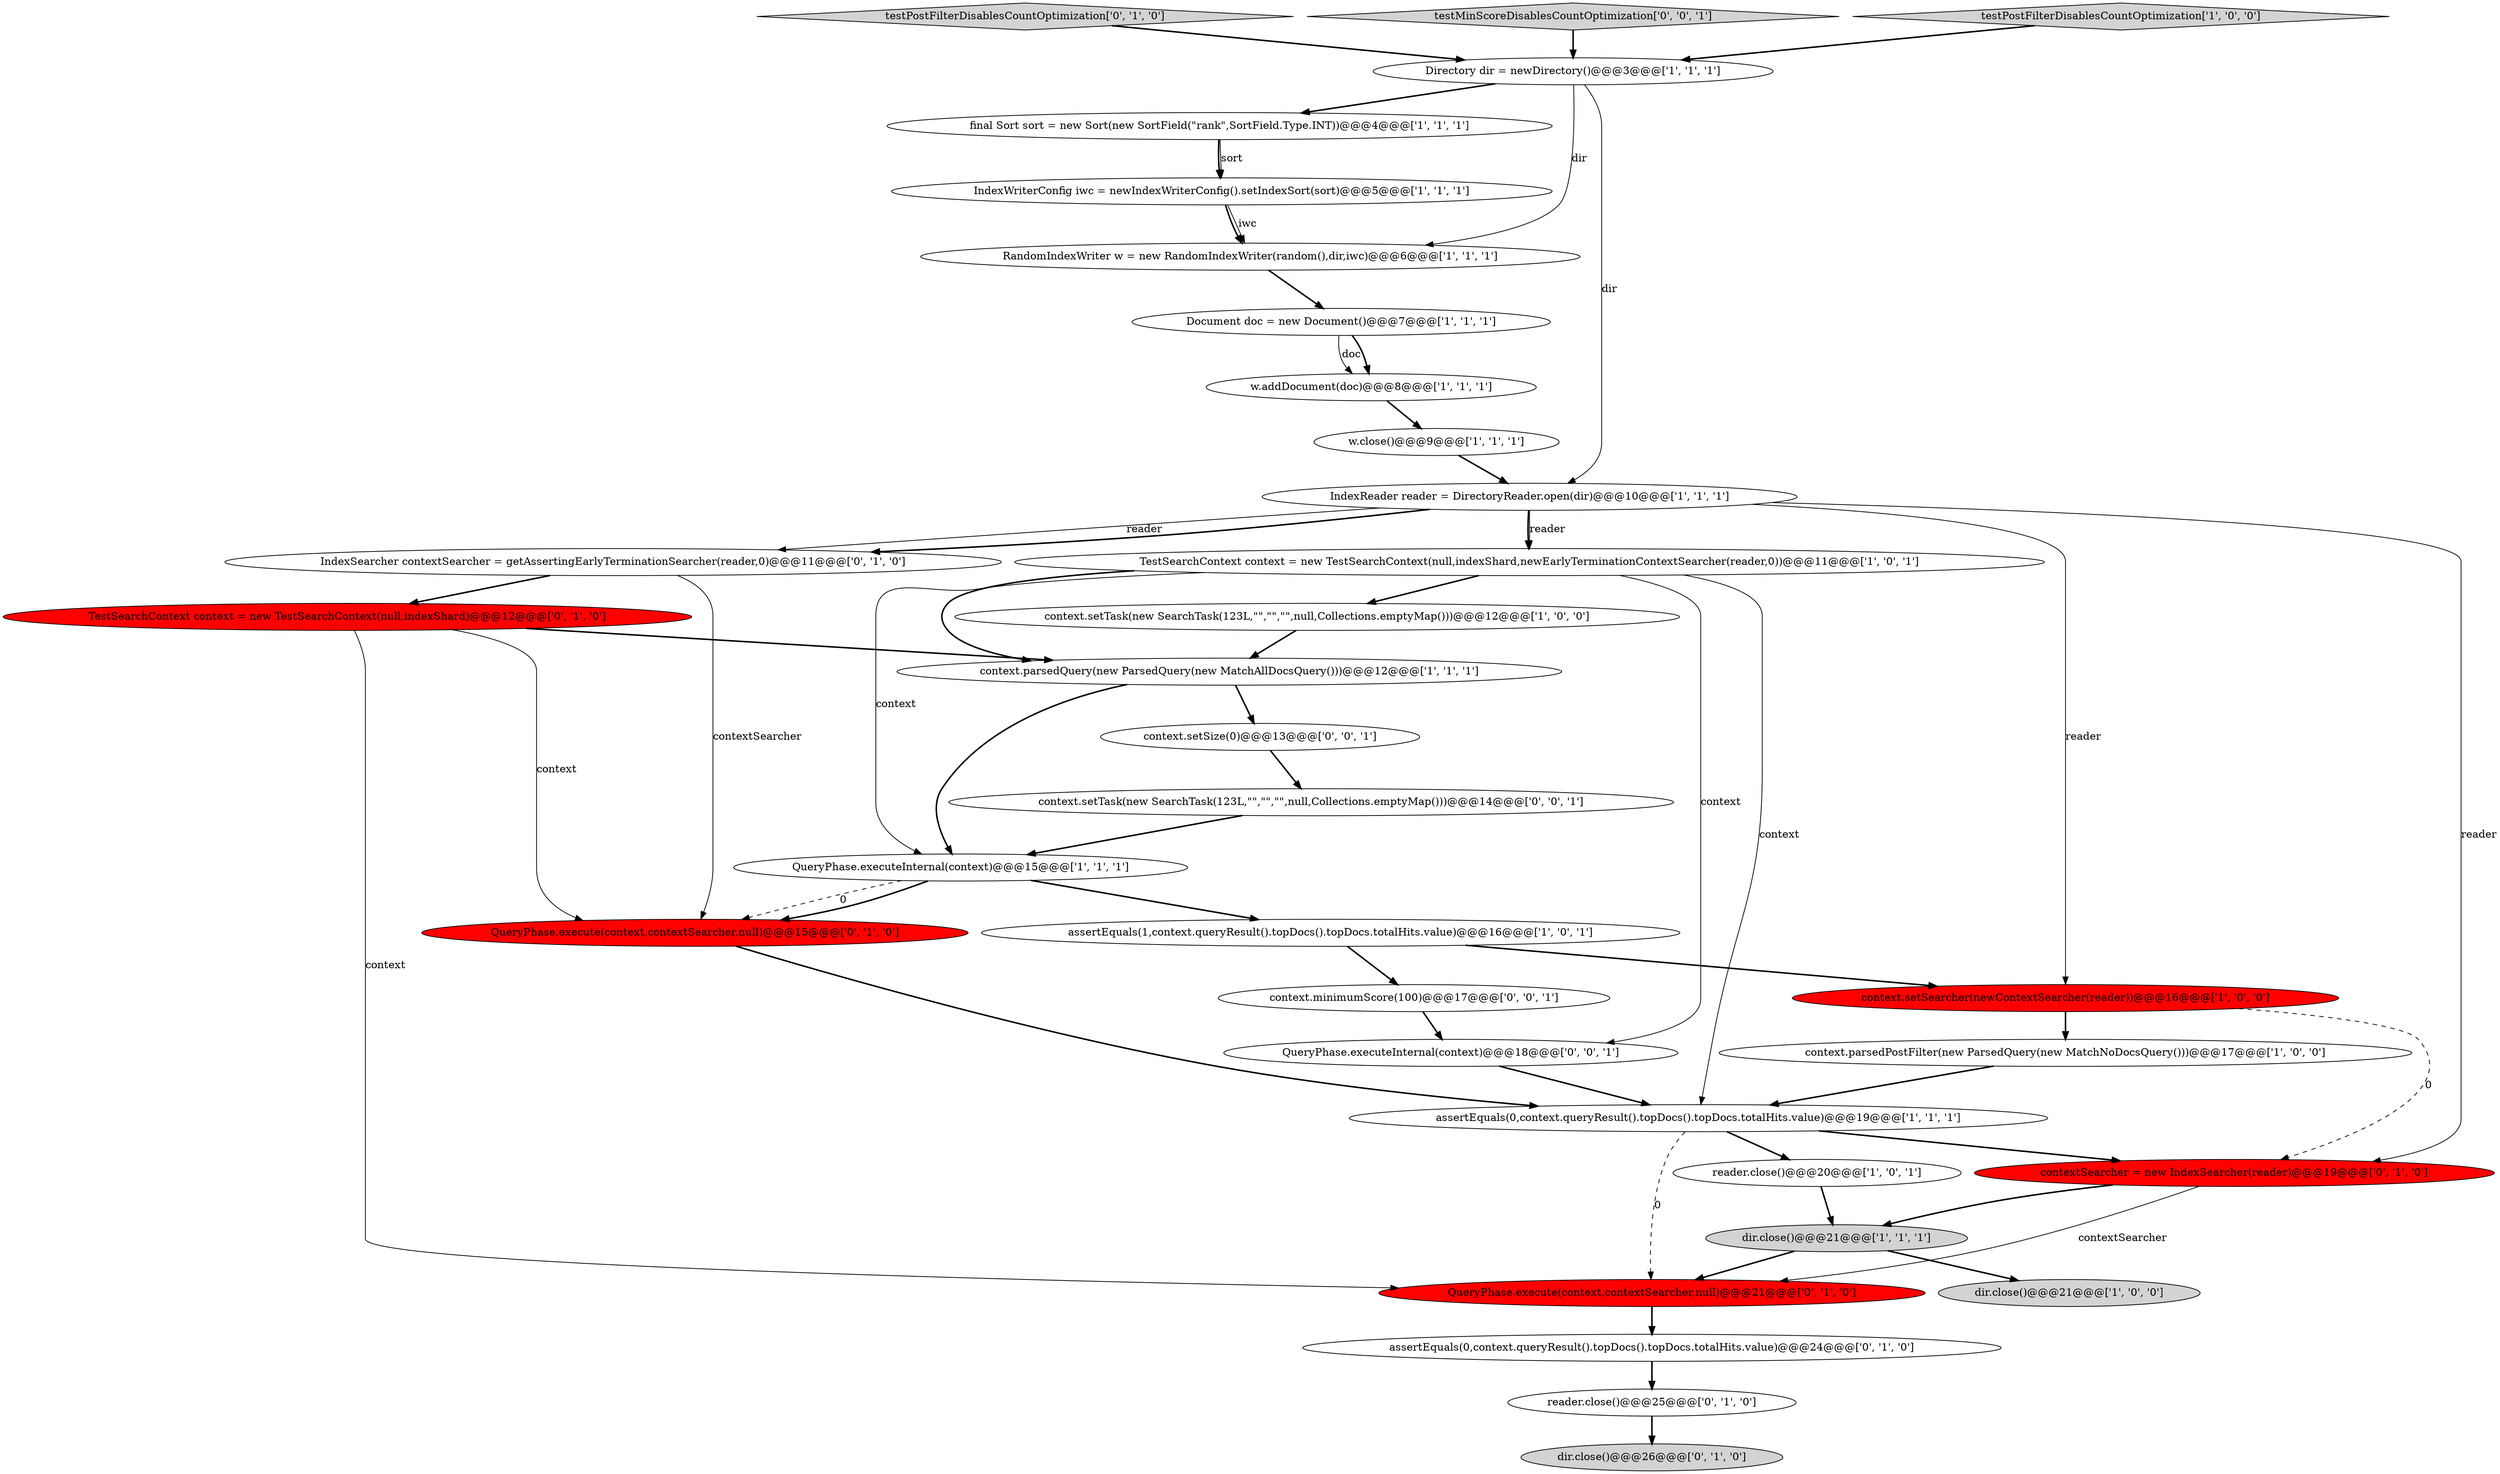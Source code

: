 digraph {
7 [style = filled, label = "Document doc = new Document()@@@7@@@['1', '1', '1']", fillcolor = white, shape = ellipse image = "AAA0AAABBB1BBB"];
5 [style = filled, label = "final Sort sort = new Sort(new SortField(\"rank\",SortField.Type.INT))@@@4@@@['1', '1', '1']", fillcolor = white, shape = ellipse image = "AAA0AAABBB1BBB"];
2 [style = filled, label = "assertEquals(0,context.queryResult().topDocs().topDocs.totalHits.value)@@@19@@@['1', '1', '1']", fillcolor = white, shape = ellipse image = "AAA0AAABBB1BBB"];
18 [style = filled, label = "w.addDocument(doc)@@@8@@@['1', '1', '1']", fillcolor = white, shape = ellipse image = "AAA0AAABBB1BBB"];
32 [style = filled, label = "context.setTask(new SearchTask(123L,\"\",\"\",\"\",null,Collections.emptyMap()))@@@14@@@['0', '0', '1']", fillcolor = white, shape = ellipse image = "AAA0AAABBB3BBB"];
33 [style = filled, label = "context.minimumScore(100)@@@17@@@['0', '0', '1']", fillcolor = white, shape = ellipse image = "AAA0AAABBB3BBB"];
25 [style = filled, label = "testPostFilterDisablesCountOptimization['0', '1', '0']", fillcolor = lightgray, shape = diamond image = "AAA0AAABBB2BBB"];
13 [style = filled, label = "TestSearchContext context = new TestSearchContext(null,indexShard,newEarlyTerminationContextSearcher(reader,0))@@@11@@@['1', '0', '1']", fillcolor = white, shape = ellipse image = "AAA0AAABBB1BBB"];
21 [style = filled, label = "contextSearcher = new IndexSearcher(reader)@@@19@@@['0', '1', '0']", fillcolor = red, shape = ellipse image = "AAA1AAABBB2BBB"];
9 [style = filled, label = "dir.close()@@@21@@@['1', '0', '0']", fillcolor = lightgray, shape = ellipse image = "AAA0AAABBB1BBB"];
20 [style = filled, label = "QueryPhase.execute(context,contextSearcher,null)@@@21@@@['0', '1', '0']", fillcolor = red, shape = ellipse image = "AAA1AAABBB2BBB"];
8 [style = filled, label = "RandomIndexWriter w = new RandomIndexWriter(random(),dir,iwc)@@@6@@@['1', '1', '1']", fillcolor = white, shape = ellipse image = "AAA0AAABBB1BBB"];
10 [style = filled, label = "IndexReader reader = DirectoryReader.open(dir)@@@10@@@['1', '1', '1']", fillcolor = white, shape = ellipse image = "AAA0AAABBB1BBB"];
26 [style = filled, label = "QueryPhase.execute(context,contextSearcher,null)@@@15@@@['0', '1', '0']", fillcolor = red, shape = ellipse image = "AAA1AAABBB2BBB"];
12 [style = filled, label = "context.setSearcher(newContextSearcher(reader))@@@16@@@['1', '0', '0']", fillcolor = red, shape = ellipse image = "AAA1AAABBB1BBB"];
23 [style = filled, label = "IndexSearcher contextSearcher = getAssertingEarlyTerminationSearcher(reader,0)@@@11@@@['0', '1', '0']", fillcolor = white, shape = ellipse image = "AAA0AAABBB2BBB"];
15 [style = filled, label = "context.parsedPostFilter(new ParsedQuery(new MatchNoDocsQuery()))@@@17@@@['1', '0', '0']", fillcolor = white, shape = ellipse image = "AAA0AAABBB1BBB"];
4 [style = filled, label = "w.close()@@@9@@@['1', '1', '1']", fillcolor = white, shape = ellipse image = "AAA0AAABBB1BBB"];
29 [style = filled, label = "QueryPhase.executeInternal(context)@@@18@@@['0', '0', '1']", fillcolor = white, shape = ellipse image = "AAA0AAABBB3BBB"];
0 [style = filled, label = "IndexWriterConfig iwc = newIndexWriterConfig().setIndexSort(sort)@@@5@@@['1', '1', '1']", fillcolor = white, shape = ellipse image = "AAA0AAABBB1BBB"];
6 [style = filled, label = "QueryPhase.executeInternal(context)@@@15@@@['1', '1', '1']", fillcolor = white, shape = ellipse image = "AAA0AAABBB1BBB"];
14 [style = filled, label = "reader.close()@@@20@@@['1', '0', '1']", fillcolor = white, shape = ellipse image = "AAA0AAABBB1BBB"];
17 [style = filled, label = "assertEquals(1,context.queryResult().topDocs().topDocs.totalHits.value)@@@16@@@['1', '0', '1']", fillcolor = white, shape = ellipse image = "AAA0AAABBB1BBB"];
24 [style = filled, label = "dir.close()@@@26@@@['0', '1', '0']", fillcolor = lightgray, shape = ellipse image = "AAA0AAABBB2BBB"];
27 [style = filled, label = "TestSearchContext context = new TestSearchContext(null,indexShard)@@@12@@@['0', '1', '0']", fillcolor = red, shape = ellipse image = "AAA1AAABBB2BBB"];
11 [style = filled, label = "context.setTask(new SearchTask(123L,\"\",\"\",\"\",null,Collections.emptyMap()))@@@12@@@['1', '0', '0']", fillcolor = white, shape = ellipse image = "AAA0AAABBB1BBB"];
28 [style = filled, label = "reader.close()@@@25@@@['0', '1', '0']", fillcolor = white, shape = ellipse image = "AAA0AAABBB2BBB"];
30 [style = filled, label = "testMinScoreDisablesCountOptimization['0', '0', '1']", fillcolor = lightgray, shape = diamond image = "AAA0AAABBB3BBB"];
3 [style = filled, label = "dir.close()@@@21@@@['1', '1', '1']", fillcolor = lightgray, shape = ellipse image = "AAA0AAABBB1BBB"];
22 [style = filled, label = "assertEquals(0,context.queryResult().topDocs().topDocs.totalHits.value)@@@24@@@['0', '1', '0']", fillcolor = white, shape = ellipse image = "AAA0AAABBB2BBB"];
1 [style = filled, label = "context.parsedQuery(new ParsedQuery(new MatchAllDocsQuery()))@@@12@@@['1', '1', '1']", fillcolor = white, shape = ellipse image = "AAA0AAABBB1BBB"];
31 [style = filled, label = "context.setSize(0)@@@13@@@['0', '0', '1']", fillcolor = white, shape = ellipse image = "AAA0AAABBB3BBB"];
19 [style = filled, label = "testPostFilterDisablesCountOptimization['1', '0', '0']", fillcolor = lightgray, shape = diamond image = "AAA0AAABBB1BBB"];
16 [style = filled, label = "Directory dir = newDirectory()@@@3@@@['1', '1', '1']", fillcolor = white, shape = ellipse image = "AAA0AAABBB1BBB"];
6->17 [style = bold, label=""];
4->10 [style = bold, label=""];
14->3 [style = bold, label=""];
15->2 [style = bold, label=""];
27->1 [style = bold, label=""];
6->26 [style = bold, label=""];
2->20 [style = dashed, label="0"];
23->27 [style = bold, label=""];
11->1 [style = bold, label=""];
10->23 [style = solid, label="reader"];
10->12 [style = solid, label="reader"];
31->32 [style = bold, label=""];
16->8 [style = solid, label="dir"];
12->15 [style = bold, label=""];
22->28 [style = bold, label=""];
17->33 [style = bold, label=""];
23->26 [style = solid, label="contextSearcher"];
25->16 [style = bold, label=""];
13->11 [style = bold, label=""];
32->6 [style = bold, label=""];
12->21 [style = dashed, label="0"];
13->1 [style = bold, label=""];
10->21 [style = solid, label="reader"];
8->7 [style = bold, label=""];
27->26 [style = solid, label="context"];
19->16 [style = bold, label=""];
20->22 [style = bold, label=""];
33->29 [style = bold, label=""];
13->29 [style = solid, label="context"];
3->9 [style = bold, label=""];
7->18 [style = solid, label="doc"];
26->2 [style = bold, label=""];
5->0 [style = solid, label="sort"];
17->12 [style = bold, label=""];
1->6 [style = bold, label=""];
3->20 [style = bold, label=""];
29->2 [style = bold, label=""];
18->4 [style = bold, label=""];
5->0 [style = bold, label=""];
10->13 [style = bold, label=""];
10->23 [style = bold, label=""];
2->21 [style = bold, label=""];
0->8 [style = solid, label="iwc"];
6->26 [style = dashed, label="0"];
2->14 [style = bold, label=""];
16->10 [style = solid, label="dir"];
0->8 [style = bold, label=""];
16->5 [style = bold, label=""];
7->18 [style = bold, label=""];
28->24 [style = bold, label=""];
13->2 [style = solid, label="context"];
1->31 [style = bold, label=""];
21->20 [style = solid, label="contextSearcher"];
30->16 [style = bold, label=""];
27->20 [style = solid, label="context"];
13->6 [style = solid, label="context"];
10->13 [style = solid, label="reader"];
21->3 [style = bold, label=""];
}
